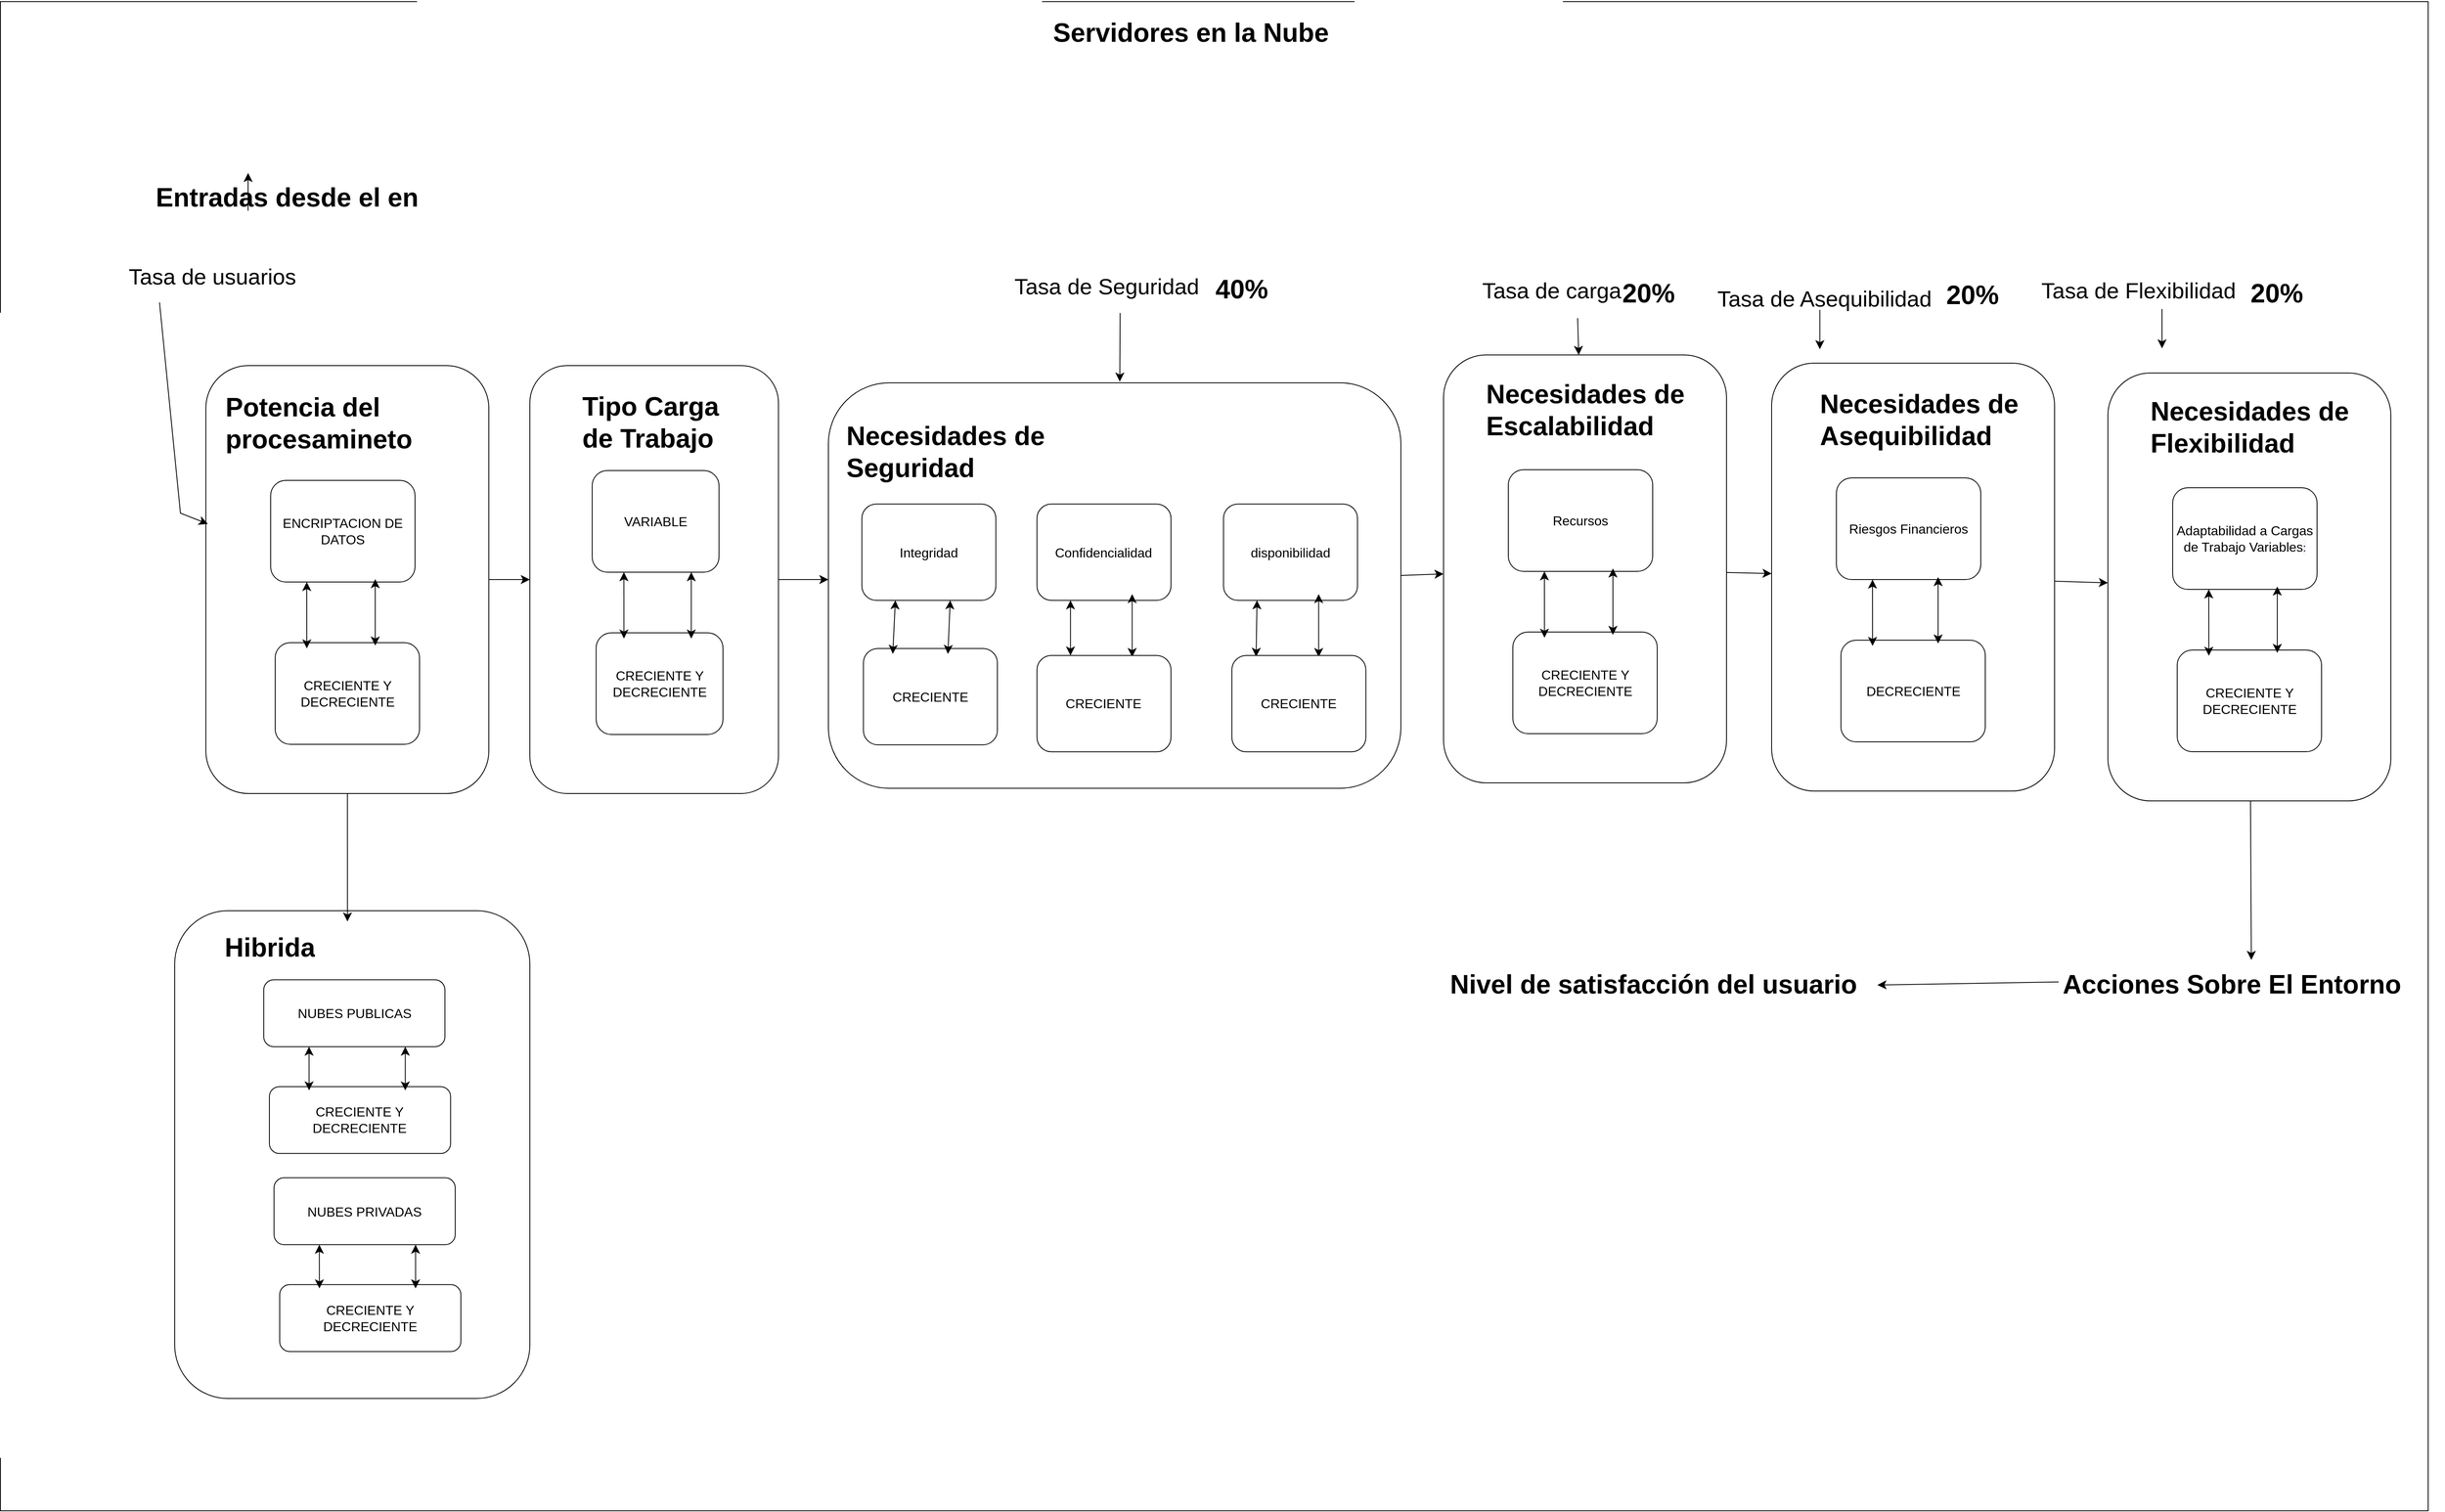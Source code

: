 <mxfile version="22.0.4" type="github" pages="2">
  <diagram name="Página-1" id="vCq6zs7CrHMmV6JF6-9W">
    <mxGraphModel dx="4949" dy="2786" grid="0" gridSize="10" guides="1" tooltips="1" connect="1" arrows="1" fold="1" page="0" pageScale="1" pageWidth="827" pageHeight="1169" math="0" shadow="0">
      <root>
        <mxCell id="0" />
        <mxCell id="1" parent="0" />
        <UserObject label="&lt;br&gt;" id="Tj51BT58kHfH4cU9sa8p-1">
          <mxCell style="rounded=0;whiteSpace=wrap;html=1;fontSize=16;" parent="1" vertex="1">
            <mxGeometry x="-717.5" y="-410" width="2960" height="1841" as="geometry" />
          </mxCell>
        </UserObject>
        <mxCell id="Tj51BT58kHfH4cU9sa8p-2" value="&lt;h1&gt;Servidores en la Nube&lt;/h1&gt;" style="text;html=1;strokeColor=none;fillColor=none;spacing=5;spacingTop=-20;whiteSpace=wrap;overflow=hidden;rounded=0;fontSize=16;" parent="1" vertex="1">
          <mxGeometry x="561" y="-402" width="403" height="75" as="geometry" />
        </mxCell>
        <mxCell id="SgmyFsETjONuVWpeVux2-51" value="&lt;h1&gt;Entradas desde el entorno:&lt;/h1&gt;" style="text;html=1;strokeColor=none;fillColor=none;spacing=5;spacingTop=-20;whiteSpace=wrap;overflow=hidden;rounded=0;fontSize=16;" parent="1" vertex="1">
          <mxGeometry x="-533" y="-201" width="470" height="46" as="geometry" />
        </mxCell>
        <mxCell id="SgmyFsETjONuVWpeVux2-52" value="&lt;font style=&quot;font-size: 27px;&quot;&gt;Tasa de usuarios&lt;/font&gt;" style="text;html=1;strokeColor=none;fillColor=none;align=center;verticalAlign=middle;whiteSpace=wrap;rounded=0;fontSize=16;" parent="1" vertex="1">
          <mxGeometry x="-588" y="-106" width="258" height="63" as="geometry" />
        </mxCell>
        <mxCell id="6IeojxoNkeV59Rsgy9bG-66" style="edgeStyle=none;curved=1;rounded=0;orthogonalLoop=1;jettySize=auto;html=1;fontSize=12;startSize=8;endSize=8;" edge="1" parent="1" source="sp_XJOnR3usTMsfJuHCN-1" target="6IeojxoNkeV59Rsgy9bG-41">
          <mxGeometry relative="1" as="geometry" />
        </mxCell>
        <mxCell id="sp_XJOnR3usTMsfJuHCN-1" value="&lt;h1&gt;Acciones Sobre El Entorno&lt;/h1&gt;" style="text;html=1;strokeColor=none;fillColor=none;spacing=5;spacingTop=-20;whiteSpace=wrap;overflow=hidden;rounded=0;fontSize=16;" parent="1" vertex="1">
          <mxGeometry x="1792" y="759" width="470" height="46" as="geometry" />
        </mxCell>
        <mxCell id="6IeojxoNkeV59Rsgy9bG-2" value="" style="group" vertex="1" connectable="0" parent="1">
          <mxGeometry x="1852" y="43" width="345" height="522" as="geometry" />
        </mxCell>
        <mxCell id="sp_XJOnR3usTMsfJuHCN-11" value="" style="rounded=1;whiteSpace=wrap;html=1;fontSize=16;" parent="6IeojxoNkeV59Rsgy9bG-2" vertex="1">
          <mxGeometry width="345" height="522" as="geometry" />
        </mxCell>
        <mxCell id="sp_XJOnR3usTMsfJuHCN-12" value="Adaptabilidad a Cargas de Trabajo Variables&lt;span style=&quot;color: rgb(55, 65, 81); font-family: Söhne, ui-sans-serif, system-ui, -apple-system, &amp;quot;Segoe UI&amp;quot;, Roboto, Ubuntu, Cantarell, &amp;quot;Noto Sans&amp;quot;, sans-serif, &amp;quot;Helvetica Neue&amp;quot;, Arial, &amp;quot;Apple Color Emoji&amp;quot;, &amp;quot;Segoe UI Emoji&amp;quot;, &amp;quot;Segoe UI Symbol&amp;quot;, &amp;quot;Noto Color Emoji&amp;quot;; font-size: 14px; text-align: left; background-color: rgb(247, 247, 248);&quot;&gt;: &lt;/span&gt;" style="rounded=1;whiteSpace=wrap;html=1;fontSize=16;" parent="6IeojxoNkeV59Rsgy9bG-2" vertex="1">
          <mxGeometry x="79" y="140" width="176" height="124" as="geometry" />
        </mxCell>
        <mxCell id="sp_XJOnR3usTMsfJuHCN-13" value="CRECIENTE Y DECRECIENTE" style="rounded=1;whiteSpace=wrap;html=1;fontSize=16;" parent="6IeojxoNkeV59Rsgy9bG-2" vertex="1">
          <mxGeometry x="84.5" y="338" width="176" height="124" as="geometry" />
        </mxCell>
        <mxCell id="sp_XJOnR3usTMsfJuHCN-14" value="" style="endArrow=classic;startArrow=classic;html=1;rounded=0;fontSize=12;startSize=8;endSize=8;curved=1;entryX=0.25;entryY=1;entryDx=0;entryDy=0;exitX=0.219;exitY=0.056;exitDx=0;exitDy=0;exitPerimeter=0;" parent="6IeojxoNkeV59Rsgy9bG-2" source="sp_XJOnR3usTMsfJuHCN-13" target="sp_XJOnR3usTMsfJuHCN-12" edge="1">
          <mxGeometry width="50" height="50" relative="1" as="geometry">
            <mxPoint x="59.5" y="577" as="sourcePoint" />
            <mxPoint x="109.5" y="527" as="targetPoint" />
          </mxGeometry>
        </mxCell>
        <mxCell id="sp_XJOnR3usTMsfJuHCN-15" value="" style="endArrow=classic;startArrow=classic;html=1;rounded=0;fontSize=12;startSize=8;endSize=8;curved=1;entryX=0.25;entryY=1;entryDx=0;entryDy=0;exitX=0.219;exitY=0.056;exitDx=0;exitDy=0;exitPerimeter=0;" parent="6IeojxoNkeV59Rsgy9bG-2" edge="1">
          <mxGeometry width="50" height="50" relative="1" as="geometry">
            <mxPoint x="206.5" y="341.5" as="sourcePoint" />
            <mxPoint x="206.5" y="260.5" as="targetPoint" />
          </mxGeometry>
        </mxCell>
        <mxCell id="sp_XJOnR3usTMsfJuHCN-16" value="&lt;h1&gt;&lt;b&gt;Necesidades de&lt;br&gt;&lt;/b&gt;Flexibilidad&lt;/h1&gt;" style="text;html=1;strokeColor=none;fillColor=none;spacing=5;spacingTop=-20;whiteSpace=wrap;overflow=hidden;rounded=0;fontSize=16;" parent="6IeojxoNkeV59Rsgy9bG-2" vertex="1">
          <mxGeometry x="47" y="17" width="319.5" height="86" as="geometry" />
        </mxCell>
        <mxCell id="6IeojxoNkeV59Rsgy9bG-4" value="" style="group" vertex="1" connectable="0" parent="1">
          <mxGeometry x="292" y="55" width="698" height="869" as="geometry" />
        </mxCell>
        <mxCell id="SgmyFsETjONuVWpeVux2-13" value="" style="rounded=1;whiteSpace=wrap;html=1;fontSize=16;" parent="6IeojxoNkeV59Rsgy9bG-4" vertex="1">
          <mxGeometry width="698" height="494.676" as="geometry" />
        </mxCell>
        <mxCell id="SgmyFsETjONuVWpeVux2-14" value="&lt;h1&gt;&lt;b&gt;Necesidades de&lt;br/&gt;Seguridad&lt;/b&gt;&lt;br&gt;&lt;/h1&gt;" style="text;html=1;strokeColor=none;fillColor=none;spacing=5;spacingTop=-20;whiteSpace=wrap;overflow=hidden;rounded=0;fontSize=16;" parent="6IeojxoNkeV59Rsgy9bG-4" vertex="1">
          <mxGeometry x="16.707" y="34.96" width="276.601" height="143.169" as="geometry" />
        </mxCell>
        <mxCell id="SgmyFsETjONuVWpeVux2-15" value="Integridad" style="rounded=1;whiteSpace=wrap;html=1;fontSize=16;" parent="6IeojxoNkeV59Rsgy9bG-4" vertex="1">
          <mxGeometry x="40.84" y="147.834" width="163.362" height="117.509" as="geometry" />
        </mxCell>
        <mxCell id="SgmyFsETjONuVWpeVux2-16" value="CRECIENTE" style="rounded=1;whiteSpace=wrap;html=1;fontSize=16;" parent="6IeojxoNkeV59Rsgy9bG-4" vertex="1">
          <mxGeometry x="42.697" y="324.098" width="163.362" height="117.509" as="geometry" />
        </mxCell>
        <mxCell id="SgmyFsETjONuVWpeVux2-17" value="" style="endArrow=classic;startArrow=classic;html=1;rounded=0;fontSize=12;startSize=8;endSize=8;curved=1;entryX=0.25;entryY=1;entryDx=0;entryDy=0;exitX=0.219;exitY=0.056;exitDx=0;exitDy=0;exitPerimeter=0;" parent="6IeojxoNkeV59Rsgy9bG-4" source="SgmyFsETjONuVWpeVux2-16" target="SgmyFsETjONuVWpeVux2-15" edge="1">
          <mxGeometry width="50" height="50" relative="1" as="geometry">
            <mxPoint x="19.492" y="506.996" as="sourcePoint" />
            <mxPoint x="65.902" y="459.613" as="targetPoint" />
          </mxGeometry>
        </mxCell>
        <mxCell id="6IeojxoNkeV59Rsgy9bG-29" value="Confidencialidad" style="rounded=1;whiteSpace=wrap;html=1;fontSize=16;" vertex="1" parent="6IeojxoNkeV59Rsgy9bG-4">
          <mxGeometry x="254.324" y="147.834" width="163.362" height="117.509" as="geometry" />
        </mxCell>
        <mxCell id="6IeojxoNkeV59Rsgy9bG-28" value="" style="endArrow=classic;startArrow=classic;html=1;rounded=0;fontSize=12;startSize=8;endSize=8;curved=1;entryX=0.25;entryY=1;entryDx=0;entryDy=0;exitX=0.25;exitY=0;exitDx=0;exitDy=0;" edge="1" parent="6IeojxoNkeV59Rsgy9bG-4" source="6IeojxoNkeV59Rsgy9bG-27" target="6IeojxoNkeV59Rsgy9bG-29">
          <mxGeometry width="50" height="50" relative="1" as="geometry">
            <mxPoint x="295.165" y="316.517" as="sourcePoint" />
            <mxPoint x="-40.84" y="511.734" as="targetPoint" />
          </mxGeometry>
        </mxCell>
        <mxCell id="6IeojxoNkeV59Rsgy9bG-30" value="" style="endArrow=classic;startArrow=classic;html=1;rounded=0;fontSize=12;startSize=8;endSize=8;curved=1;entryX=0.25;entryY=1;entryDx=0;entryDy=0;exitX=0.219;exitY=0.056;exitDx=0;exitDy=0;exitPerimeter=0;" edge="1" parent="6IeojxoNkeV59Rsgy9bG-4">
          <mxGeometry width="50" height="50" relative="1" as="geometry">
            <mxPoint x="370.348" y="334.522" as="sourcePoint" />
            <mxPoint x="370.348" y="257.762" as="targetPoint" />
          </mxGeometry>
        </mxCell>
        <mxCell id="6IeojxoNkeV59Rsgy9bG-27" value="CRECIENTE" style="rounded=1;whiteSpace=wrap;html=1;fontSize=16;" vertex="1" parent="6IeojxoNkeV59Rsgy9bG-4">
          <mxGeometry x="254.324" y="332.627" width="163.362" height="117.509" as="geometry" />
        </mxCell>
        <mxCell id="6IeojxoNkeV59Rsgy9bG-33" value="disponibilidad" style="rounded=1;whiteSpace=wrap;html=1;fontSize=16;" vertex="1" parent="6IeojxoNkeV59Rsgy9bG-4">
          <mxGeometry x="481.731" y="147.834" width="163.362" height="117.509" as="geometry" />
        </mxCell>
        <mxCell id="6IeojxoNkeV59Rsgy9bG-32" value="" style="endArrow=classic;startArrow=classic;html=1;rounded=0;fontSize=12;startSize=8;endSize=8;curved=1;entryX=0.25;entryY=1;entryDx=0;entryDy=0;exitX=0.181;exitY=0.013;exitDx=0;exitDy=0;exitPerimeter=0;" edge="1" parent="6IeojxoNkeV59Rsgy9bG-4" source="6IeojxoNkeV59Rsgy9bG-31" target="6IeojxoNkeV59Rsgy9bG-33">
          <mxGeometry width="50" height="50" relative="1" as="geometry">
            <mxPoint x="522.572" y="324.098" as="sourcePoint" />
            <mxPoint x="186.566" y="511.734" as="targetPoint" />
          </mxGeometry>
        </mxCell>
        <mxCell id="6IeojxoNkeV59Rsgy9bG-34" value="" style="endArrow=classic;startArrow=classic;html=1;rounded=0;fontSize=12;startSize=8;endSize=8;curved=1;entryX=0.25;entryY=1;entryDx=0;entryDy=0;exitX=0.219;exitY=0.056;exitDx=0;exitDy=0;exitPerimeter=0;" edge="1" parent="6IeojxoNkeV59Rsgy9bG-4">
          <mxGeometry width="50" height="50" relative="1" as="geometry">
            <mxPoint x="597.755" y="334.522" as="sourcePoint" />
            <mxPoint x="597.755" y="257.762" as="targetPoint" />
          </mxGeometry>
        </mxCell>
        <mxCell id="6IeojxoNkeV59Rsgy9bG-31" value="CRECIENTE" style="rounded=1;whiteSpace=wrap;html=1;fontSize=16;" vertex="1" parent="6IeojxoNkeV59Rsgy9bG-4">
          <mxGeometry x="491.941" y="332.627" width="163.362" height="117.509" as="geometry" />
        </mxCell>
        <mxCell id="6IeojxoNkeV59Rsgy9bG-35" value="" style="endArrow=classic;startArrow=classic;html=1;rounded=0;fontSize=12;startSize=8;endSize=8;curved=1;entryX=0.25;entryY=1;entryDx=0;entryDy=0;exitX=0.219;exitY=0.056;exitDx=0;exitDy=0;exitPerimeter=0;" edge="1" parent="6IeojxoNkeV59Rsgy9bG-4">
          <mxGeometry width="50" height="50" relative="1" as="geometry">
            <mxPoint x="145.726" y="330.732" as="sourcePoint" />
            <mxPoint x="148.511" y="265.344" as="targetPoint" />
          </mxGeometry>
        </mxCell>
        <mxCell id="6IeojxoNkeV59Rsgy9bG-5" value="" style="group" vertex="1" connectable="0" parent="1">
          <mxGeometry x="-72" y="34" width="304" height="522" as="geometry" />
        </mxCell>
        <mxCell id="6IeojxoNkeV59Rsgy9bG-60" style="edgeStyle=none;curved=1;rounded=0;orthogonalLoop=1;jettySize=auto;html=1;fontSize=12;startSize=8;endSize=8;" edge="1" parent="6IeojxoNkeV59Rsgy9bG-5" source="SgmyFsETjONuVWpeVux2-19">
          <mxGeometry relative="1" as="geometry">
            <mxPoint x="363.971" y="261" as="targetPoint" />
          </mxGeometry>
        </mxCell>
        <mxCell id="SgmyFsETjONuVWpeVux2-19" value="" style="rounded=1;whiteSpace=wrap;html=1;fontSize=16;" parent="6IeojxoNkeV59Rsgy9bG-5" vertex="1">
          <mxGeometry width="303.121" height="522" as="geometry" />
        </mxCell>
        <mxCell id="SgmyFsETjONuVWpeVux2-20" value="&lt;h1&gt;&lt;b&gt;Tipo Carga de Trabajo&lt;/b&gt;&lt;br&gt;&lt;/h1&gt;" style="text;html=1;strokeColor=none;fillColor=none;spacing=5;spacingTop=-20;whiteSpace=wrap;overflow=hidden;rounded=0;fontSize=16;" parent="6IeojxoNkeV59Rsgy9bG-5" vertex="1">
          <mxGeometry x="58.867" y="20" width="211.746" height="90" as="geometry" />
        </mxCell>
        <mxCell id="SgmyFsETjONuVWpeVux2-21" value="VARIABLE" style="rounded=1;whiteSpace=wrap;html=1;fontSize=16;" parent="6IeojxoNkeV59Rsgy9bG-5" vertex="1">
          <mxGeometry x="76" y="128" width="154.636" height="124" as="geometry" />
        </mxCell>
        <mxCell id="SgmyFsETjONuVWpeVux2-22" value="CRECIENTE Y DECRECIENTE" style="rounded=1;whiteSpace=wrap;html=1;fontSize=16;" parent="6IeojxoNkeV59Rsgy9bG-5" vertex="1">
          <mxGeometry x="80.832" y="326" width="154.636" height="124" as="geometry" />
        </mxCell>
        <mxCell id="SgmyFsETjONuVWpeVux2-23" value="" style="endArrow=classic;startArrow=classic;html=1;rounded=0;fontSize=12;startSize=8;endSize=8;curved=1;entryX=0.25;entryY=1;entryDx=0;entryDy=0;exitX=0.219;exitY=0.056;exitDx=0;exitDy=0;exitPerimeter=0;" parent="6IeojxoNkeV59Rsgy9bG-5" source="SgmyFsETjONuVWpeVux2-22" target="SgmyFsETjONuVWpeVux2-21" edge="1">
          <mxGeometry width="50" height="50" relative="1" as="geometry">
            <mxPoint x="57.11" y="342" as="sourcePoint" />
            <mxPoint x="101.04" y="292" as="targetPoint" />
          </mxGeometry>
        </mxCell>
        <mxCell id="SgmyFsETjONuVWpeVux2-24" value="" style="endArrow=classic;startArrow=classic;html=1;rounded=0;fontSize=12;startSize=8;endSize=8;curved=1;entryX=0.25;entryY=1;entryDx=0;entryDy=0;exitX=0.219;exitY=0.056;exitDx=0;exitDy=0;exitPerimeter=0;" parent="6IeojxoNkeV59Rsgy9bG-5" edge="1">
          <mxGeometry width="50" height="50" relative="1" as="geometry">
            <mxPoint x="196.809" y="333" as="sourcePoint" />
            <mxPoint x="196.809" y="252" as="targetPoint" />
          </mxGeometry>
        </mxCell>
        <mxCell id="6IeojxoNkeV59Rsgy9bG-6" value="" style="group" vertex="1" connectable="0" parent="1">
          <mxGeometry x="1042" y="21" width="345" height="522" as="geometry" />
        </mxCell>
        <mxCell id="sp_XJOnR3usTMsfJuHCN-23" value="" style="rounded=1;whiteSpace=wrap;html=1;fontSize=16;" parent="6IeojxoNkeV59Rsgy9bG-6" vertex="1">
          <mxGeometry width="345" height="522" as="geometry" />
        </mxCell>
        <mxCell id="sp_XJOnR3usTMsfJuHCN-24" value="Recursos " style="rounded=1;whiteSpace=wrap;html=1;fontSize=16;" parent="6IeojxoNkeV59Rsgy9bG-6" vertex="1">
          <mxGeometry x="79" y="140" width="176" height="124" as="geometry" />
        </mxCell>
        <mxCell id="sp_XJOnR3usTMsfJuHCN-25" value="CRECIENTE Y DECRECIENTE" style="rounded=1;whiteSpace=wrap;html=1;fontSize=16;" parent="6IeojxoNkeV59Rsgy9bG-6" vertex="1">
          <mxGeometry x="84.5" y="338" width="176" height="124" as="geometry" />
        </mxCell>
        <mxCell id="sp_XJOnR3usTMsfJuHCN-26" value="" style="endArrow=classic;startArrow=classic;html=1;rounded=0;fontSize=12;startSize=8;endSize=8;curved=1;entryX=0.25;entryY=1;entryDx=0;entryDy=0;exitX=0.219;exitY=0.056;exitDx=0;exitDy=0;exitPerimeter=0;" parent="6IeojxoNkeV59Rsgy9bG-6" source="sp_XJOnR3usTMsfJuHCN-25" target="sp_XJOnR3usTMsfJuHCN-24" edge="1">
          <mxGeometry width="50" height="50" relative="1" as="geometry">
            <mxPoint x="59.5" y="577" as="sourcePoint" />
            <mxPoint x="109.5" y="527" as="targetPoint" />
          </mxGeometry>
        </mxCell>
        <mxCell id="sp_XJOnR3usTMsfJuHCN-27" value="" style="endArrow=classic;startArrow=classic;html=1;rounded=0;fontSize=12;startSize=8;endSize=8;curved=1;entryX=0.25;entryY=1;entryDx=0;entryDy=0;exitX=0.219;exitY=0.056;exitDx=0;exitDy=0;exitPerimeter=0;" parent="6IeojxoNkeV59Rsgy9bG-6" edge="1">
          <mxGeometry width="50" height="50" relative="1" as="geometry">
            <mxPoint x="206.5" y="341.5" as="sourcePoint" />
            <mxPoint x="206.5" y="260.5" as="targetPoint" />
          </mxGeometry>
        </mxCell>
        <mxCell id="sp_XJOnR3usTMsfJuHCN-28" value="&lt;h1&gt;&lt;b&gt;Necesidades de&lt;br&gt;&lt;/b&gt;Escalabilidad&lt;/h1&gt;" style="text;html=1;strokeColor=none;fillColor=none;spacing=5;spacingTop=-20;whiteSpace=wrap;overflow=hidden;rounded=0;fontSize=16;" parent="6IeojxoNkeV59Rsgy9bG-6" vertex="1">
          <mxGeometry x="47" y="18" width="264" height="86" as="geometry" />
        </mxCell>
        <mxCell id="6IeojxoNkeV59Rsgy9bG-9" style="edgeStyle=none;curved=1;rounded=0;orthogonalLoop=1;jettySize=auto;html=1;exitX=0.25;exitY=1;exitDx=0;exitDy=0;entryX=0.25;entryY=0;entryDx=0;entryDy=0;fontSize=12;startSize=8;endSize=8;" edge="1" parent="1" source="SgmyFsETjONuVWpeVux2-51" target="SgmyFsETjONuVWpeVux2-51">
          <mxGeometry relative="1" as="geometry" />
        </mxCell>
        <mxCell id="6IeojxoNkeV59Rsgy9bG-10" value="" style="group" vertex="1" connectable="0" parent="1">
          <mxGeometry x="-467" y="34" width="345" height="522" as="geometry" />
        </mxCell>
        <mxCell id="6IeojxoNkeV59Rsgy9bG-11" value="" style="rounded=1;whiteSpace=wrap;html=1;fontSize=16;" vertex="1" parent="6IeojxoNkeV59Rsgy9bG-10">
          <mxGeometry width="345" height="522" as="geometry" />
        </mxCell>
        <mxCell id="6IeojxoNkeV59Rsgy9bG-12" value="ENCRIPTACION DE DATOS" style="rounded=1;whiteSpace=wrap;html=1;fontSize=16;" vertex="1" parent="6IeojxoNkeV59Rsgy9bG-10">
          <mxGeometry x="79" y="140" width="176" height="124" as="geometry" />
        </mxCell>
        <mxCell id="6IeojxoNkeV59Rsgy9bG-13" value="CRECIENTE Y DECRECIENTE" style="rounded=1;whiteSpace=wrap;html=1;fontSize=16;" vertex="1" parent="6IeojxoNkeV59Rsgy9bG-10">
          <mxGeometry x="84.5" y="338" width="176" height="124" as="geometry" />
        </mxCell>
        <mxCell id="6IeojxoNkeV59Rsgy9bG-14" value="" style="endArrow=classic;startArrow=classic;html=1;rounded=0;fontSize=12;startSize=8;endSize=8;curved=1;entryX=0.25;entryY=1;entryDx=0;entryDy=0;exitX=0.219;exitY=0.056;exitDx=0;exitDy=0;exitPerimeter=0;" edge="1" parent="6IeojxoNkeV59Rsgy9bG-10" source="6IeojxoNkeV59Rsgy9bG-13" target="6IeojxoNkeV59Rsgy9bG-12">
          <mxGeometry width="50" height="50" relative="1" as="geometry">
            <mxPoint x="59.5" y="577" as="sourcePoint" />
            <mxPoint x="109.5" y="527" as="targetPoint" />
          </mxGeometry>
        </mxCell>
        <mxCell id="6IeojxoNkeV59Rsgy9bG-15" value="" style="endArrow=classic;startArrow=classic;html=1;rounded=0;fontSize=12;startSize=8;endSize=8;curved=1;entryX=0.25;entryY=1;entryDx=0;entryDy=0;exitX=0.219;exitY=0.056;exitDx=0;exitDy=0;exitPerimeter=0;" edge="1" parent="6IeojxoNkeV59Rsgy9bG-10">
          <mxGeometry width="50" height="50" relative="1" as="geometry">
            <mxPoint x="206.5" y="341.5" as="sourcePoint" />
            <mxPoint x="206.5" y="260.5" as="targetPoint" />
          </mxGeometry>
        </mxCell>
        <mxCell id="6IeojxoNkeV59Rsgy9bG-16" value="&lt;h1&gt;Potencia del procesamineto&lt;/h1&gt;" style="text;html=1;strokeColor=none;fillColor=none;spacing=5;spacingTop=-20;whiteSpace=wrap;overflow=hidden;rounded=0;fontSize=16;" vertex="1" parent="6IeojxoNkeV59Rsgy9bG-10">
          <mxGeometry x="18.5" y="21" width="319.5" height="86" as="geometry" />
        </mxCell>
        <mxCell id="6IeojxoNkeV59Rsgy9bG-22" value="&lt;h1&gt;40%&lt;/h1&gt;" style="text;html=1;strokeColor=none;fillColor=none;spacing=5;spacingTop=-20;whiteSpace=wrap;overflow=hidden;rounded=0;fontSize=16;" vertex="1" parent="1">
          <mxGeometry x="759" y="-89" width="82" height="53" as="geometry" />
        </mxCell>
        <mxCell id="6IeojxoNkeV59Rsgy9bG-23" value="&lt;h1&gt; 20%&lt;br&gt;&lt;/h1&gt;" style="text;html=1;strokeColor=none;fillColor=none;spacing=5;spacingTop=-20;whiteSpace=wrap;overflow=hidden;rounded=0;fontSize=16;" vertex="1" parent="1">
          <mxGeometry x="1650" y="-82" width="82" height="53" as="geometry" />
        </mxCell>
        <mxCell id="6IeojxoNkeV59Rsgy9bG-25" value="&lt;h1&gt; 20%&lt;br&gt;&lt;/h1&gt;" style="text;html=1;strokeColor=none;fillColor=none;spacing=5;spacingTop=-20;whiteSpace=wrap;overflow=hidden;rounded=0;fontSize=16;" vertex="1" parent="1">
          <mxGeometry x="1255" y="-84" width="82" height="53" as="geometry" />
        </mxCell>
        <mxCell id="6IeojxoNkeV59Rsgy9bG-7" value="" style="group" vertex="1" connectable="0" parent="1">
          <mxGeometry x="-505" y="699" width="433" height="595" as="geometry" />
        </mxCell>
        <mxCell id="SgmyFsETjONuVWpeVux2-25" value="" style="rounded=1;whiteSpace=wrap;html=1;fontSize=16;" parent="6IeojxoNkeV59Rsgy9bG-7" vertex="1">
          <mxGeometry width="433" height="595" as="geometry" />
        </mxCell>
        <mxCell id="SgmyFsETjONuVWpeVux2-26" value="&lt;h1&gt;Hibrida&lt;/h1&gt;" style="text;html=1;strokeColor=none;fillColor=none;spacing=5;spacingTop=-20;whiteSpace=wrap;overflow=hidden;rounded=0;fontSize=16;" parent="6IeojxoNkeV59Rsgy9bG-7" vertex="1">
          <mxGeometry x="56.478" y="15.138" width="357.696" height="56.604" as="geometry" />
        </mxCell>
        <mxCell id="SgmyFsETjONuVWpeVux2-27" value="NUBES PUBLICAS" style="rounded=1;whiteSpace=wrap;html=1;fontSize=16;" parent="6IeojxoNkeV59Rsgy9bG-7" vertex="1">
          <mxGeometry x="108.564" y="84.248" width="220.893" height="81.615" as="geometry" />
        </mxCell>
        <mxCell id="SgmyFsETjONuVWpeVux2-28" value="CRECIENTE Y DECRECIENTE" style="rounded=1;whiteSpace=wrap;html=1;fontSize=16;" parent="6IeojxoNkeV59Rsgy9bG-7" vertex="1">
          <mxGeometry x="115.467" y="214.569" width="220.893" height="81.615" as="geometry" />
        </mxCell>
        <mxCell id="SgmyFsETjONuVWpeVux2-29" value="" style="endArrow=classic;startArrow=classic;html=1;rounded=0;fontSize=12;startSize=8;endSize=8;curved=1;entryX=0.25;entryY=1;entryDx=0;entryDy=0;exitX=0.219;exitY=0.056;exitDx=0;exitDy=0;exitPerimeter=0;" parent="6IeojxoNkeV59Rsgy9bG-7" source="SgmyFsETjONuVWpeVux2-28" target="SgmyFsETjONuVWpeVux2-27" edge="1">
          <mxGeometry width="50" height="50" relative="1" as="geometry">
            <mxPoint x="81.58" y="225.1" as="sourcePoint" />
            <mxPoint x="144.333" y="192.19" as="targetPoint" />
          </mxGeometry>
        </mxCell>
        <mxCell id="SgmyFsETjONuVWpeVux2-30" value="" style="endArrow=classic;startArrow=classic;html=1;rounded=0;fontSize=12;startSize=8;endSize=8;curved=1;entryX=0.25;entryY=1;entryDx=0;entryDy=0;exitX=0.219;exitY=0.056;exitDx=0;exitDy=0;exitPerimeter=0;" parent="6IeojxoNkeV59Rsgy9bG-7" edge="1">
          <mxGeometry width="50" height="50" relative="1" as="geometry">
            <mxPoint x="281.136" y="219.176" as="sourcePoint" />
            <mxPoint x="281.136" y="165.863" as="targetPoint" />
          </mxGeometry>
        </mxCell>
        <mxCell id="SgmyFsETjONuVWpeVux2-39" value="NUBES PRIVADAS" style="rounded=1;whiteSpace=wrap;html=1;fontSize=16;" parent="6IeojxoNkeV59Rsgy9bG-7" vertex="1">
          <mxGeometry x="121.114" y="325.802" width="220.893" height="81.615" as="geometry" />
        </mxCell>
        <mxCell id="SgmyFsETjONuVWpeVux2-40" value="CRECIENTE Y DECRECIENTE" style="rounded=1;whiteSpace=wrap;html=1;fontSize=16;" parent="6IeojxoNkeV59Rsgy9bG-7" vertex="1">
          <mxGeometry x="128.017" y="456.123" width="220.893" height="81.615" as="geometry" />
        </mxCell>
        <mxCell id="SgmyFsETjONuVWpeVux2-41" value="" style="endArrow=classic;startArrow=classic;html=1;rounded=0;fontSize=12;startSize=8;endSize=8;curved=1;entryX=0.25;entryY=1;entryDx=0;entryDy=0;exitX=0.219;exitY=0.056;exitDx=0;exitDy=0;exitPerimeter=0;" parent="6IeojxoNkeV59Rsgy9bG-7" source="SgmyFsETjONuVWpeVux2-40" target="SgmyFsETjONuVWpeVux2-39" edge="1">
          <mxGeometry width="50" height="50" relative="1" as="geometry">
            <mxPoint x="94.13" y="466.654" as="sourcePoint" />
            <mxPoint x="156.884" y="433.744" as="targetPoint" />
          </mxGeometry>
        </mxCell>
        <mxCell id="SgmyFsETjONuVWpeVux2-42" value="" style="endArrow=classic;startArrow=classic;html=1;rounded=0;fontSize=12;startSize=8;endSize=8;curved=1;entryX=0.25;entryY=1;entryDx=0;entryDy=0;exitX=0.219;exitY=0.056;exitDx=0;exitDy=0;exitPerimeter=0;" parent="6IeojxoNkeV59Rsgy9bG-7" edge="1">
          <mxGeometry width="50" height="50" relative="1" as="geometry">
            <mxPoint x="293.687" y="460.73" as="sourcePoint" />
            <mxPoint x="293.687" y="407.417" as="targetPoint" />
          </mxGeometry>
        </mxCell>
        <mxCell id="6IeojxoNkeV59Rsgy9bG-37" value="" style="group" vertex="1" connectable="0" parent="1">
          <mxGeometry x="1442" y="31" width="345" height="522" as="geometry" />
        </mxCell>
        <mxCell id="sp_XJOnR3usTMsfJuHCN-4" value="" style="rounded=1;whiteSpace=wrap;html=1;fontSize=16;" parent="6IeojxoNkeV59Rsgy9bG-37" vertex="1">
          <mxGeometry width="345" height="522" as="geometry" />
        </mxCell>
        <mxCell id="sp_XJOnR3usTMsfJuHCN-5" value="Riesgos Financieros" style="rounded=1;whiteSpace=wrap;html=1;fontSize=16;" parent="6IeojxoNkeV59Rsgy9bG-37" vertex="1">
          <mxGeometry x="79" y="140" width="176" height="124" as="geometry" />
        </mxCell>
        <mxCell id="sp_XJOnR3usTMsfJuHCN-6" value="DECRECIENTE" style="rounded=1;whiteSpace=wrap;html=1;fontSize=16;" parent="6IeojxoNkeV59Rsgy9bG-37" vertex="1">
          <mxGeometry x="84.5" y="338" width="176" height="124" as="geometry" />
        </mxCell>
        <mxCell id="sp_XJOnR3usTMsfJuHCN-7" value="" style="endArrow=classic;startArrow=classic;html=1;rounded=0;fontSize=12;startSize=8;endSize=8;curved=1;entryX=0.25;entryY=1;entryDx=0;entryDy=0;exitX=0.219;exitY=0.056;exitDx=0;exitDy=0;exitPerimeter=0;" parent="6IeojxoNkeV59Rsgy9bG-37" source="sp_XJOnR3usTMsfJuHCN-6" target="sp_XJOnR3usTMsfJuHCN-5" edge="1">
          <mxGeometry width="50" height="50" relative="1" as="geometry">
            <mxPoint x="59.5" y="577" as="sourcePoint" />
            <mxPoint x="109.5" y="527" as="targetPoint" />
          </mxGeometry>
        </mxCell>
        <mxCell id="sp_XJOnR3usTMsfJuHCN-9" value="&lt;h1&gt;&lt;b&gt;Necesidades de&lt;br&gt;&lt;/b&gt;Asequibilidad&lt;/h1&gt;" style="text;html=1;strokeColor=none;fillColor=none;spacing=5;spacingTop=-20;whiteSpace=wrap;overflow=hidden;rounded=0;fontSize=16;" parent="6IeojxoNkeV59Rsgy9bG-37" vertex="1">
          <mxGeometry x="54" y="20" width="270.5" height="101" as="geometry" />
        </mxCell>
        <mxCell id="6IeojxoNkeV59Rsgy9bG-47" value="" style="endArrow=classic;startArrow=classic;html=1;rounded=0;fontSize=12;startSize=8;endSize=8;curved=1;entryX=0.25;entryY=1;entryDx=0;entryDy=0;exitX=0.219;exitY=0.056;exitDx=0;exitDy=0;exitPerimeter=0;" edge="1" parent="6IeojxoNkeV59Rsgy9bG-37">
          <mxGeometry width="50" height="50" relative="1" as="geometry">
            <mxPoint x="203" y="342" as="sourcePoint" />
            <mxPoint x="203" y="261" as="targetPoint" />
          </mxGeometry>
        </mxCell>
        <mxCell id="6IeojxoNkeV59Rsgy9bG-41" value="&lt;h1&gt;Nivel de satisfacción del usuario&lt;/h1&gt;" style="text;html=1;strokeColor=none;fillColor=none;spacing=5;spacingTop=-20;whiteSpace=wrap;overflow=hidden;rounded=0;fontSize=16;" vertex="1" parent="1">
          <mxGeometry x="1045" y="759" width="526" height="70" as="geometry" />
        </mxCell>
        <mxCell id="6IeojxoNkeV59Rsgy9bG-42" value="&lt;h1&gt; 20%&lt;br&gt;&lt;/h1&gt;" style="text;html=1;strokeColor=none;fillColor=none;spacing=5;spacingTop=-20;whiteSpace=wrap;overflow=hidden;rounded=0;fontSize=16;" vertex="1" parent="1">
          <mxGeometry x="2021" y="-84" width="82" height="53" as="geometry" />
        </mxCell>
        <mxCell id="6IeojxoNkeV59Rsgy9bG-45" value="&lt;font style=&quot;font-size: 27px;&quot;&gt;Tasa de carga&lt;/font&gt;" style="text;html=1;strokeColor=none;fillColor=none;align=center;verticalAlign=middle;whiteSpace=wrap;rounded=0;fontSize=16;" vertex="1" parent="1">
          <mxGeometry x="1045" y="-89" width="258" height="63" as="geometry" />
        </mxCell>
        <mxCell id="6IeojxoNkeV59Rsgy9bG-46" value="&lt;span style=&quot;font-size: 27px;&quot;&gt;Tasa de Asequibilidad&lt;/span&gt;" style="text;html=1;strokeColor=none;fillColor=none;align=center;verticalAlign=middle;whiteSpace=wrap;rounded=0;fontSize=16;" vertex="1" parent="1">
          <mxGeometry x="1351" y="-79" width="311" height="63" as="geometry" />
        </mxCell>
        <mxCell id="6IeojxoNkeV59Rsgy9bG-49" value="&lt;span style=&quot;font-size: 27px;&quot;&gt;Tasa de Flexibilidad&lt;/span&gt;" style="text;html=1;strokeColor=none;fillColor=none;align=center;verticalAlign=middle;whiteSpace=wrap;rounded=0;fontSize=16;" vertex="1" parent="1">
          <mxGeometry x="1734" y="-89" width="311" height="63" as="geometry" />
        </mxCell>
        <mxCell id="6IeojxoNkeV59Rsgy9bG-50" value="&lt;span style=&quot;font-size: 27px;&quot;&gt;Tasa de Seguridad&lt;/span&gt;" style="text;html=1;strokeColor=none;fillColor=none;align=center;verticalAlign=middle;whiteSpace=wrap;rounded=0;fontSize=16;" vertex="1" parent="1">
          <mxGeometry x="476" y="-94" width="311" height="63" as="geometry" />
        </mxCell>
        <mxCell id="6IeojxoNkeV59Rsgy9bG-51" value="" style="endArrow=classic;html=1;rounded=0;fontSize=12;startSize=8;endSize=8;curved=1;exitX=0.622;exitY=1.033;exitDx=0;exitDy=0;exitPerimeter=0;" edge="1" parent="1" source="6IeojxoNkeV59Rsgy9bG-45" target="sp_XJOnR3usTMsfJuHCN-23">
          <mxGeometry width="50" height="50" relative="1" as="geometry">
            <mxPoint x="813" y="-3" as="sourcePoint" />
            <mxPoint x="863" y="-119" as="targetPoint" />
          </mxGeometry>
        </mxCell>
        <mxCell id="6IeojxoNkeV59Rsgy9bG-52" value="" style="endArrow=classic;html=1;rounded=0;fontSize=12;startSize=8;endSize=8;curved=1;exitX=0.622;exitY=1.033;exitDx=0;exitDy=0;exitPerimeter=0;" edge="1" parent="1">
          <mxGeometry width="50" height="50" relative="1" as="geometry">
            <mxPoint x="1500.79" y="-34" as="sourcePoint" />
            <mxPoint x="1500.79" y="14" as="targetPoint" />
          </mxGeometry>
        </mxCell>
        <mxCell id="6IeojxoNkeV59Rsgy9bG-53" value="" style="endArrow=classic;html=1;rounded=0;fontSize=12;startSize=8;endSize=8;curved=1;exitX=0.622;exitY=1.033;exitDx=0;exitDy=0;exitPerimeter=0;" edge="1" parent="1">
          <mxGeometry width="50" height="50" relative="1" as="geometry">
            <mxPoint x="1918" y="-35" as="sourcePoint" />
            <mxPoint x="1918" y="13" as="targetPoint" />
          </mxGeometry>
        </mxCell>
        <mxCell id="6IeojxoNkeV59Rsgy9bG-54" value="" style="endArrow=classic;html=1;rounded=0;fontSize=12;startSize=8;endSize=8;curved=1;exitX=0.552;exitY=1.013;exitDx=0;exitDy=0;exitPerimeter=0;entryX=0.509;entryY=-0.003;entryDx=0;entryDy=0;entryPerimeter=0;" edge="1" parent="1" source="6IeojxoNkeV59Rsgy9bG-50" target="SgmyFsETjONuVWpeVux2-13">
          <mxGeometry width="50" height="50" relative="1" as="geometry">
            <mxPoint x="718" y="827" as="sourcePoint" />
            <mxPoint x="768" y="777" as="targetPoint" />
          </mxGeometry>
        </mxCell>
        <mxCell id="6IeojxoNkeV59Rsgy9bG-55" style="edgeStyle=none;rounded=0;orthogonalLoop=1;jettySize=auto;html=1;entryX=0.007;entryY=0.37;entryDx=0;entryDy=0;entryPerimeter=0;fontSize=12;startSize=8;endSize=8;exitX=0.25;exitY=1;exitDx=0;exitDy=0;" edge="1" parent="1" source="SgmyFsETjONuVWpeVux2-52" target="6IeojxoNkeV59Rsgy9bG-11">
          <mxGeometry relative="1" as="geometry">
            <Array as="points">
              <mxPoint x="-498" y="214" />
            </Array>
          </mxGeometry>
        </mxCell>
        <mxCell id="6IeojxoNkeV59Rsgy9bG-56" style="edgeStyle=none;curved=1;rounded=0;orthogonalLoop=1;jettySize=auto;html=1;fontSize=12;startSize=8;endSize=8;" edge="1" parent="1" source="6IeojxoNkeV59Rsgy9bG-11" target="SgmyFsETjONuVWpeVux2-19">
          <mxGeometry relative="1" as="geometry" />
        </mxCell>
        <mxCell id="6IeojxoNkeV59Rsgy9bG-61" style="edgeStyle=none;curved=1;rounded=0;orthogonalLoop=1;jettySize=auto;html=1;fontSize=12;startSize=8;endSize=8;" edge="1" parent="1" source="SgmyFsETjONuVWpeVux2-13" target="sp_XJOnR3usTMsfJuHCN-23">
          <mxGeometry relative="1" as="geometry" />
        </mxCell>
        <mxCell id="6IeojxoNkeV59Rsgy9bG-62" style="edgeStyle=none;curved=1;rounded=0;orthogonalLoop=1;jettySize=auto;html=1;fontSize=12;startSize=8;endSize=8;" edge="1" parent="1" source="sp_XJOnR3usTMsfJuHCN-23" target="sp_XJOnR3usTMsfJuHCN-4">
          <mxGeometry relative="1" as="geometry" />
        </mxCell>
        <mxCell id="6IeojxoNkeV59Rsgy9bG-63" style="edgeStyle=none;curved=1;rounded=0;orthogonalLoop=1;jettySize=auto;html=1;fontSize=12;startSize=8;endSize=8;" edge="1" parent="1" source="sp_XJOnR3usTMsfJuHCN-4" target="sp_XJOnR3usTMsfJuHCN-11">
          <mxGeometry relative="1" as="geometry" />
        </mxCell>
        <mxCell id="6IeojxoNkeV59Rsgy9bG-64" style="edgeStyle=none;curved=1;rounded=0;orthogonalLoop=1;jettySize=auto;html=1;entryX=0.431;entryY=-0.035;entryDx=0;entryDy=0;entryPerimeter=0;fontSize=12;startSize=8;endSize=8;" edge="1" parent="1" source="6IeojxoNkeV59Rsgy9bG-11" target="SgmyFsETjONuVWpeVux2-26">
          <mxGeometry relative="1" as="geometry" />
        </mxCell>
        <mxCell id="6IeojxoNkeV59Rsgy9bG-65" style="edgeStyle=none;curved=1;rounded=0;orthogonalLoop=1;jettySize=auto;html=1;fontSize=12;startSize=8;endSize=8;" edge="1" parent="1" source="sp_XJOnR3usTMsfJuHCN-11" target="sp_XJOnR3usTMsfJuHCN-1">
          <mxGeometry relative="1" as="geometry" />
        </mxCell>
      </root>
    </mxGraphModel>
  </diagram>
  <diagram id="8uViFbAy0dLPO0oPSzOy" name="Página-2">
    <mxGraphModel dx="1452" dy="695" grid="0" gridSize="10" guides="1" tooltips="1" connect="1" arrows="1" fold="1" page="0" pageScale="1" pageWidth="827" pageHeight="1169" math="0" shadow="0">
      <root>
        <mxCell id="0" />
        <mxCell id="1" parent="0" />
      </root>
    </mxGraphModel>
  </diagram>
</mxfile>
